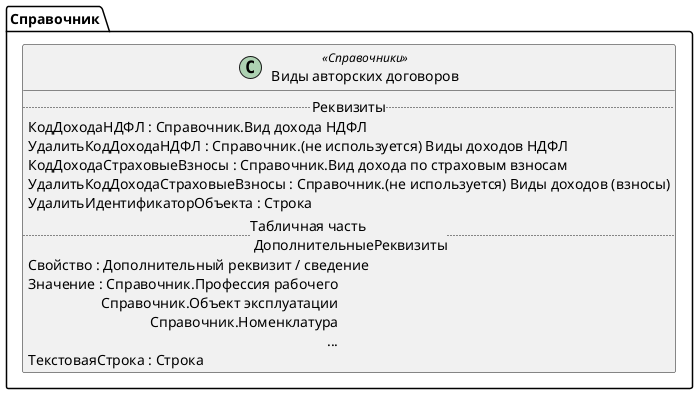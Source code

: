 ﻿@startuml ВидыДоговоровАвторскогоЗаказа
'!include templates.wsd
'..\include templates.wsd
class Справочник.ВидыДоговоровАвторскогоЗаказа as "Виды авторских договоров" <<Справочники>>
{
..Реквизиты..
КодДоходаНДФЛ : Справочник.Вид дохода НДФЛ
УдалитьКодДоходаНДФЛ : Справочник.(не используется) Виды доходов НДФЛ
КодДоходаСтраховыеВзносы : Справочник.Вид дохода по страховым взносам
УдалитьКодДоходаСтраховыеВзносы : Справочник.(не используется) Виды доходов (взносы)
УдалитьИдентификаторОбъекта : Строка
..Табличная часть \n ДополнительныеРеквизиты..
Свойство : Дополнительный реквизит / сведение
Значение : Справочник.Профессия рабочего\rСправочник.Объект эксплуатации\rСправочник.Номенклатура\r...
ТекстоваяСтрока : Строка
}
@enduml
